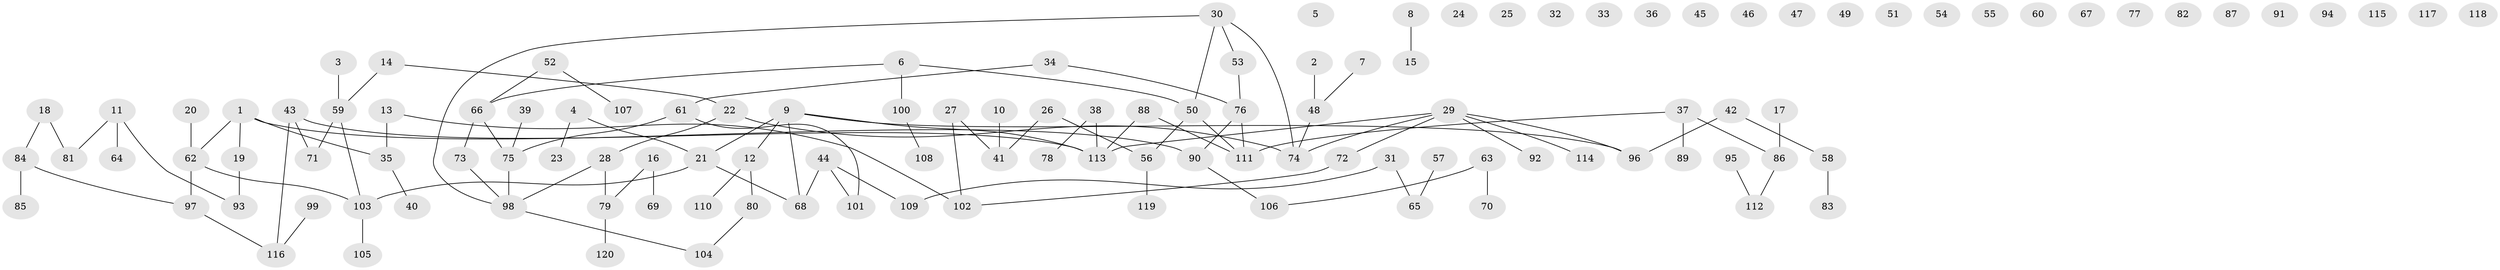 // Generated by graph-tools (version 1.1) at 2025/39/03/09/25 04:39:09]
// undirected, 120 vertices, 112 edges
graph export_dot {
graph [start="1"]
  node [color=gray90,style=filled];
  1;
  2;
  3;
  4;
  5;
  6;
  7;
  8;
  9;
  10;
  11;
  12;
  13;
  14;
  15;
  16;
  17;
  18;
  19;
  20;
  21;
  22;
  23;
  24;
  25;
  26;
  27;
  28;
  29;
  30;
  31;
  32;
  33;
  34;
  35;
  36;
  37;
  38;
  39;
  40;
  41;
  42;
  43;
  44;
  45;
  46;
  47;
  48;
  49;
  50;
  51;
  52;
  53;
  54;
  55;
  56;
  57;
  58;
  59;
  60;
  61;
  62;
  63;
  64;
  65;
  66;
  67;
  68;
  69;
  70;
  71;
  72;
  73;
  74;
  75;
  76;
  77;
  78;
  79;
  80;
  81;
  82;
  83;
  84;
  85;
  86;
  87;
  88;
  89;
  90;
  91;
  92;
  93;
  94;
  95;
  96;
  97;
  98;
  99;
  100;
  101;
  102;
  103;
  104;
  105;
  106;
  107;
  108;
  109;
  110;
  111;
  112;
  113;
  114;
  115;
  116;
  117;
  118;
  119;
  120;
  1 -- 19;
  1 -- 35;
  1 -- 62;
  1 -- 90;
  2 -- 48;
  3 -- 59;
  4 -- 21;
  4 -- 23;
  6 -- 50;
  6 -- 66;
  6 -- 100;
  7 -- 48;
  8 -- 15;
  9 -- 12;
  9 -- 21;
  9 -- 68;
  9 -- 96;
  9 -- 113;
  10 -- 41;
  11 -- 64;
  11 -- 81;
  11 -- 93;
  12 -- 80;
  12 -- 110;
  13 -- 35;
  13 -- 102;
  14 -- 22;
  14 -- 59;
  16 -- 69;
  16 -- 79;
  17 -- 86;
  18 -- 81;
  18 -- 84;
  19 -- 93;
  20 -- 62;
  21 -- 68;
  21 -- 103;
  22 -- 28;
  22 -- 74;
  26 -- 41;
  26 -- 56;
  27 -- 41;
  27 -- 102;
  28 -- 79;
  28 -- 98;
  29 -- 72;
  29 -- 74;
  29 -- 92;
  29 -- 96;
  29 -- 113;
  29 -- 114;
  30 -- 50;
  30 -- 53;
  30 -- 74;
  30 -- 98;
  31 -- 65;
  31 -- 109;
  34 -- 61;
  34 -- 76;
  35 -- 40;
  37 -- 86;
  37 -- 89;
  37 -- 111;
  38 -- 78;
  38 -- 113;
  39 -- 75;
  42 -- 58;
  42 -- 96;
  43 -- 71;
  43 -- 113;
  43 -- 116;
  44 -- 68;
  44 -- 101;
  44 -- 109;
  48 -- 74;
  50 -- 56;
  50 -- 111;
  52 -- 66;
  52 -- 107;
  53 -- 76;
  56 -- 119;
  57 -- 65;
  58 -- 83;
  59 -- 71;
  59 -- 103;
  61 -- 75;
  61 -- 101;
  62 -- 97;
  62 -- 103;
  63 -- 70;
  63 -- 106;
  66 -- 73;
  66 -- 75;
  72 -- 102;
  73 -- 98;
  75 -- 98;
  76 -- 90;
  76 -- 111;
  79 -- 120;
  80 -- 104;
  84 -- 85;
  84 -- 97;
  86 -- 112;
  88 -- 111;
  88 -- 113;
  90 -- 106;
  95 -- 112;
  97 -- 116;
  98 -- 104;
  99 -- 116;
  100 -- 108;
  103 -- 105;
}
